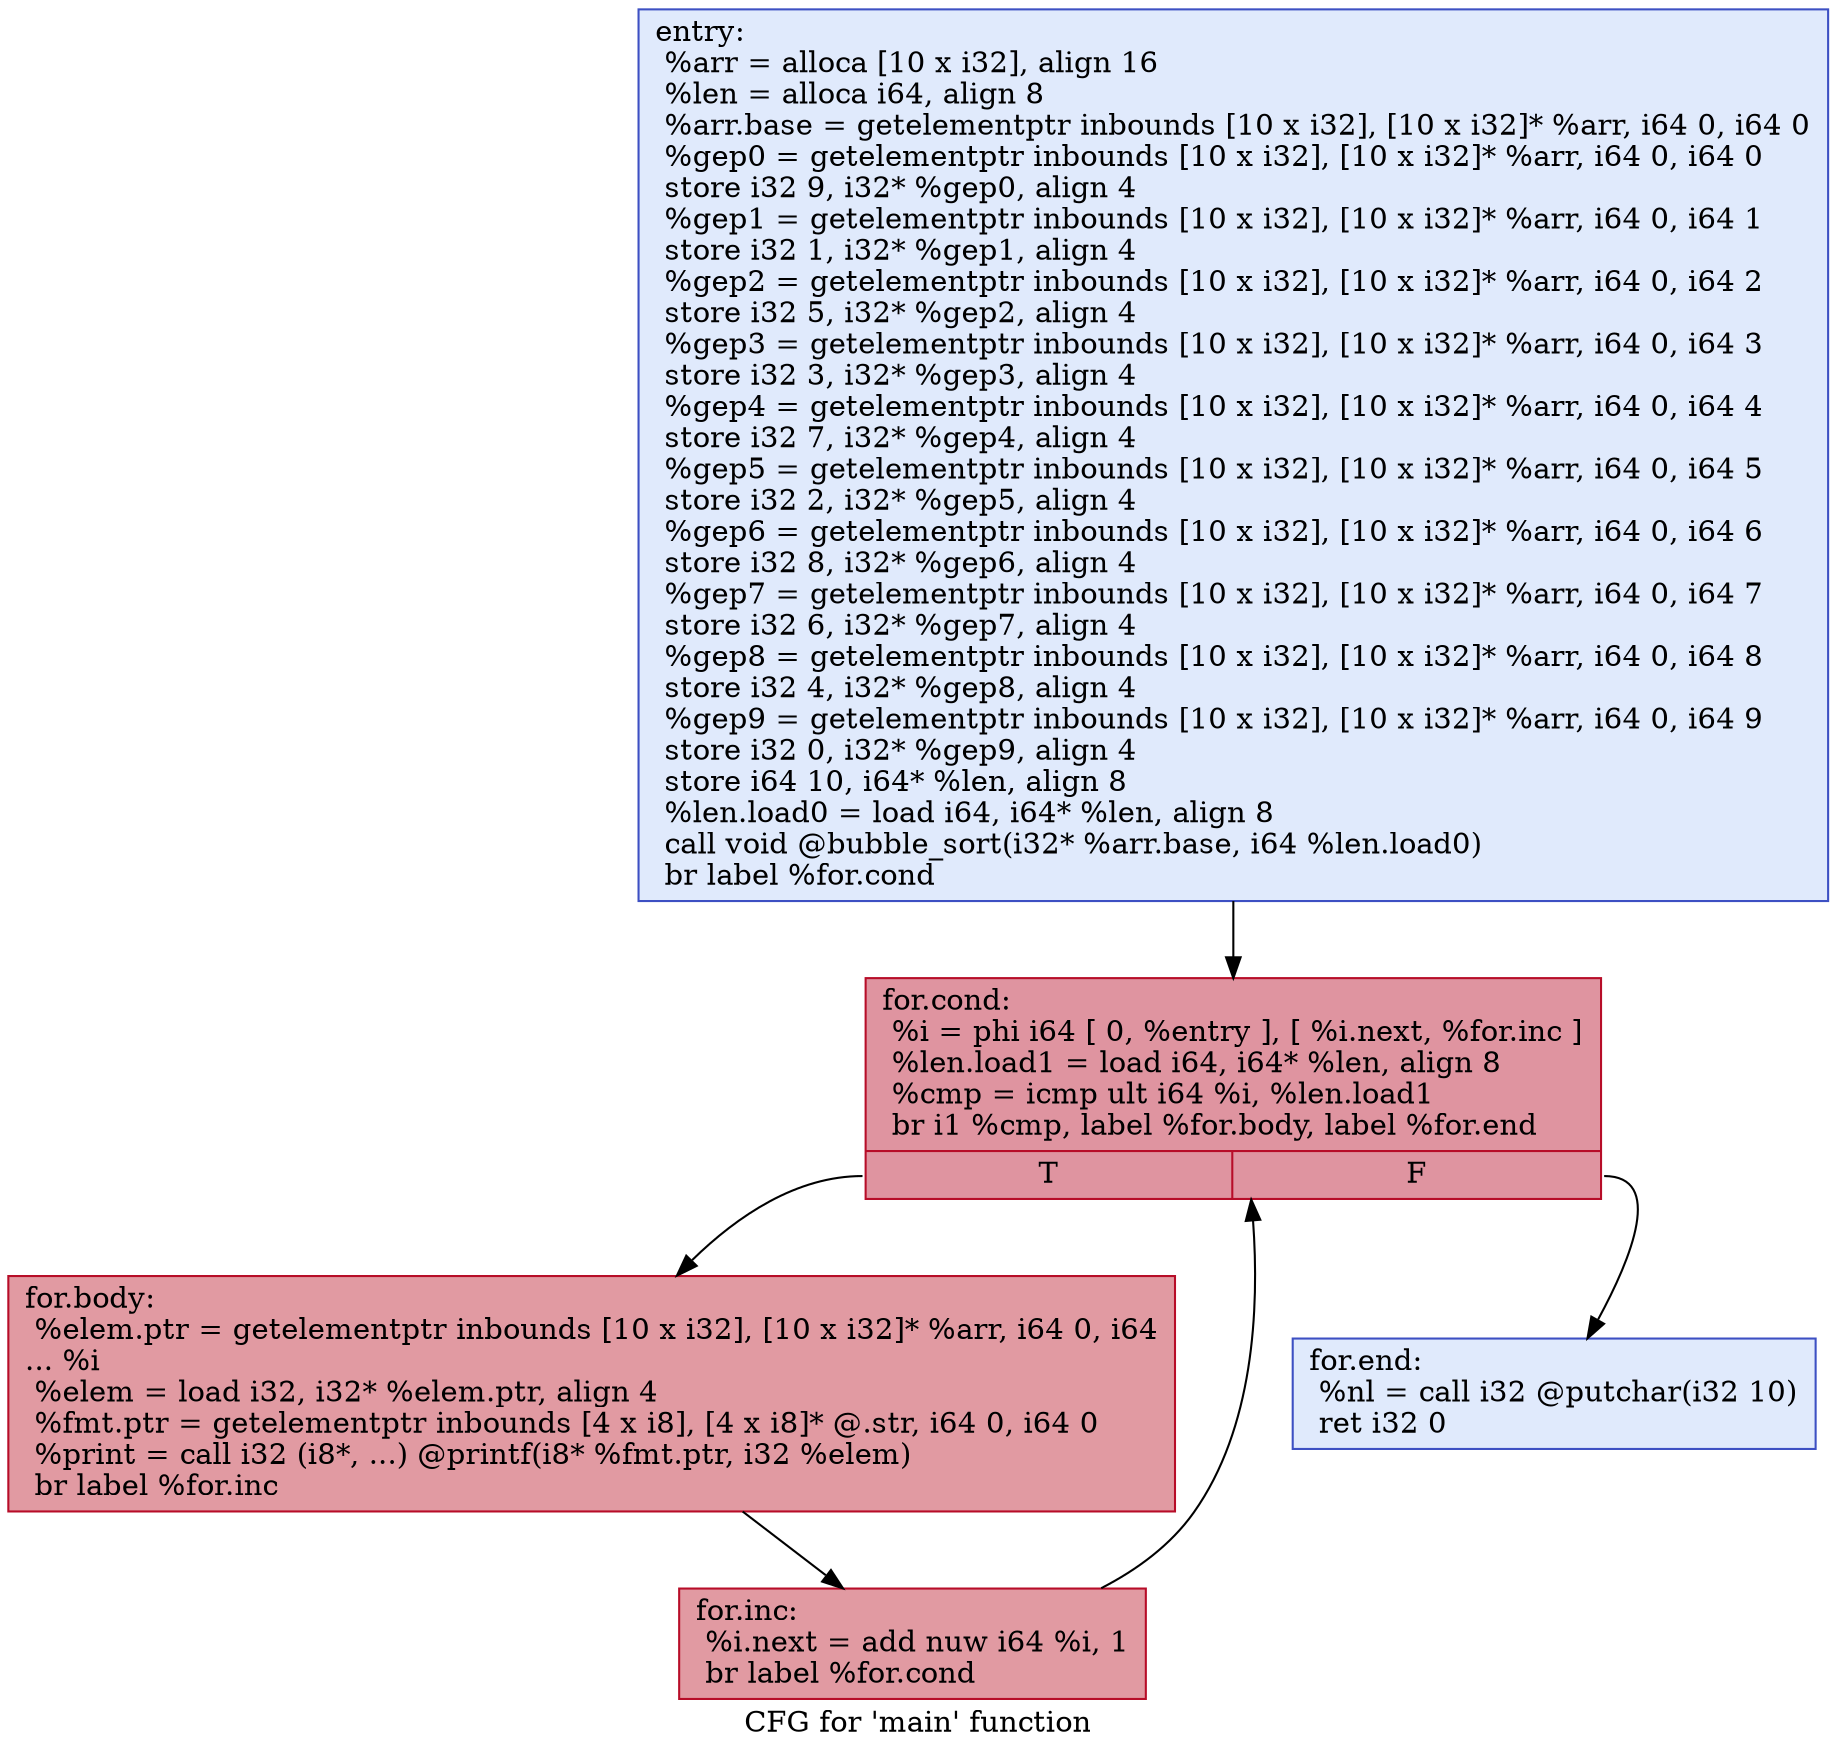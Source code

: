 digraph "CFG for 'main' function" {
	label="CFG for 'main' function";

	Node0x2234c750 [shape=record,color="#3d50c3ff", style=filled, fillcolor="#b9d0f970",label="{entry:\l  %arr = alloca [10 x i32], align 16\l  %len = alloca i64, align 8\l  %arr.base = getelementptr inbounds [10 x i32], [10 x i32]* %arr, i64 0, i64 0\l  %gep0 = getelementptr inbounds [10 x i32], [10 x i32]* %arr, i64 0, i64 0\l  store i32 9, i32* %gep0, align 4\l  %gep1 = getelementptr inbounds [10 x i32], [10 x i32]* %arr, i64 0, i64 1\l  store i32 1, i32* %gep1, align 4\l  %gep2 = getelementptr inbounds [10 x i32], [10 x i32]* %arr, i64 0, i64 2\l  store i32 5, i32* %gep2, align 4\l  %gep3 = getelementptr inbounds [10 x i32], [10 x i32]* %arr, i64 0, i64 3\l  store i32 3, i32* %gep3, align 4\l  %gep4 = getelementptr inbounds [10 x i32], [10 x i32]* %arr, i64 0, i64 4\l  store i32 7, i32* %gep4, align 4\l  %gep5 = getelementptr inbounds [10 x i32], [10 x i32]* %arr, i64 0, i64 5\l  store i32 2, i32* %gep5, align 4\l  %gep6 = getelementptr inbounds [10 x i32], [10 x i32]* %arr, i64 0, i64 6\l  store i32 8, i32* %gep6, align 4\l  %gep7 = getelementptr inbounds [10 x i32], [10 x i32]* %arr, i64 0, i64 7\l  store i32 6, i32* %gep7, align 4\l  %gep8 = getelementptr inbounds [10 x i32], [10 x i32]* %arr, i64 0, i64 8\l  store i32 4, i32* %gep8, align 4\l  %gep9 = getelementptr inbounds [10 x i32], [10 x i32]* %arr, i64 0, i64 9\l  store i32 0, i32* %gep9, align 4\l  store i64 10, i64* %len, align 8\l  %len.load0 = load i64, i64* %len, align 8\l  call void @bubble_sort(i32* %arr.base, i64 %len.load0)\l  br label %for.cond\l}"];
	Node0x2234c750 -> Node0x2234e4f0;
	Node0x2234e4f0 [shape=record,color="#b70d28ff", style=filled, fillcolor="#b70d2870",label="{for.cond:                                         \l  %i = phi i64 [ 0, %entry ], [ %i.next, %for.inc ]\l  %len.load1 = load i64, i64* %len, align 8\l  %cmp = icmp ult i64 %i, %len.load1\l  br i1 %cmp, label %for.body, label %for.end\l|{<s0>T|<s1>F}}"];
	Node0x2234e4f0:s0 -> Node0x2234e940;
	Node0x2234e4f0:s1 -> Node0x2234ea20;
	Node0x2234e940 [shape=record,color="#b70d28ff", style=filled, fillcolor="#bb1b2c70",label="{for.body:                                         \l  %elem.ptr = getelementptr inbounds [10 x i32], [10 x i32]* %arr, i64 0, i64\l... %i\l  %elem = load i32, i32* %elem.ptr, align 4\l  %fmt.ptr = getelementptr inbounds [4 x i8], [4 x i8]* @.str, i64 0, i64 0\l  %print = call i32 (i8*, ...) @printf(i8* %fmt.ptr, i32 %elem)\l  br label %for.inc\l}"];
	Node0x2234e940 -> Node0x2234e670;
	Node0x2234e670 [shape=record,color="#b70d28ff", style=filled, fillcolor="#bb1b2c70",label="{for.inc:                                          \l  %i.next = add nuw i64 %i, 1\l  br label %for.cond\l}"];
	Node0x2234e670 -> Node0x2234e4f0;
	Node0x2234ea20 [shape=record,color="#3d50c3ff", style=filled, fillcolor="#b9d0f970",label="{for.end:                                          \l  %nl = call i32 @putchar(i32 10)\l  ret i32 0\l}"];
}
